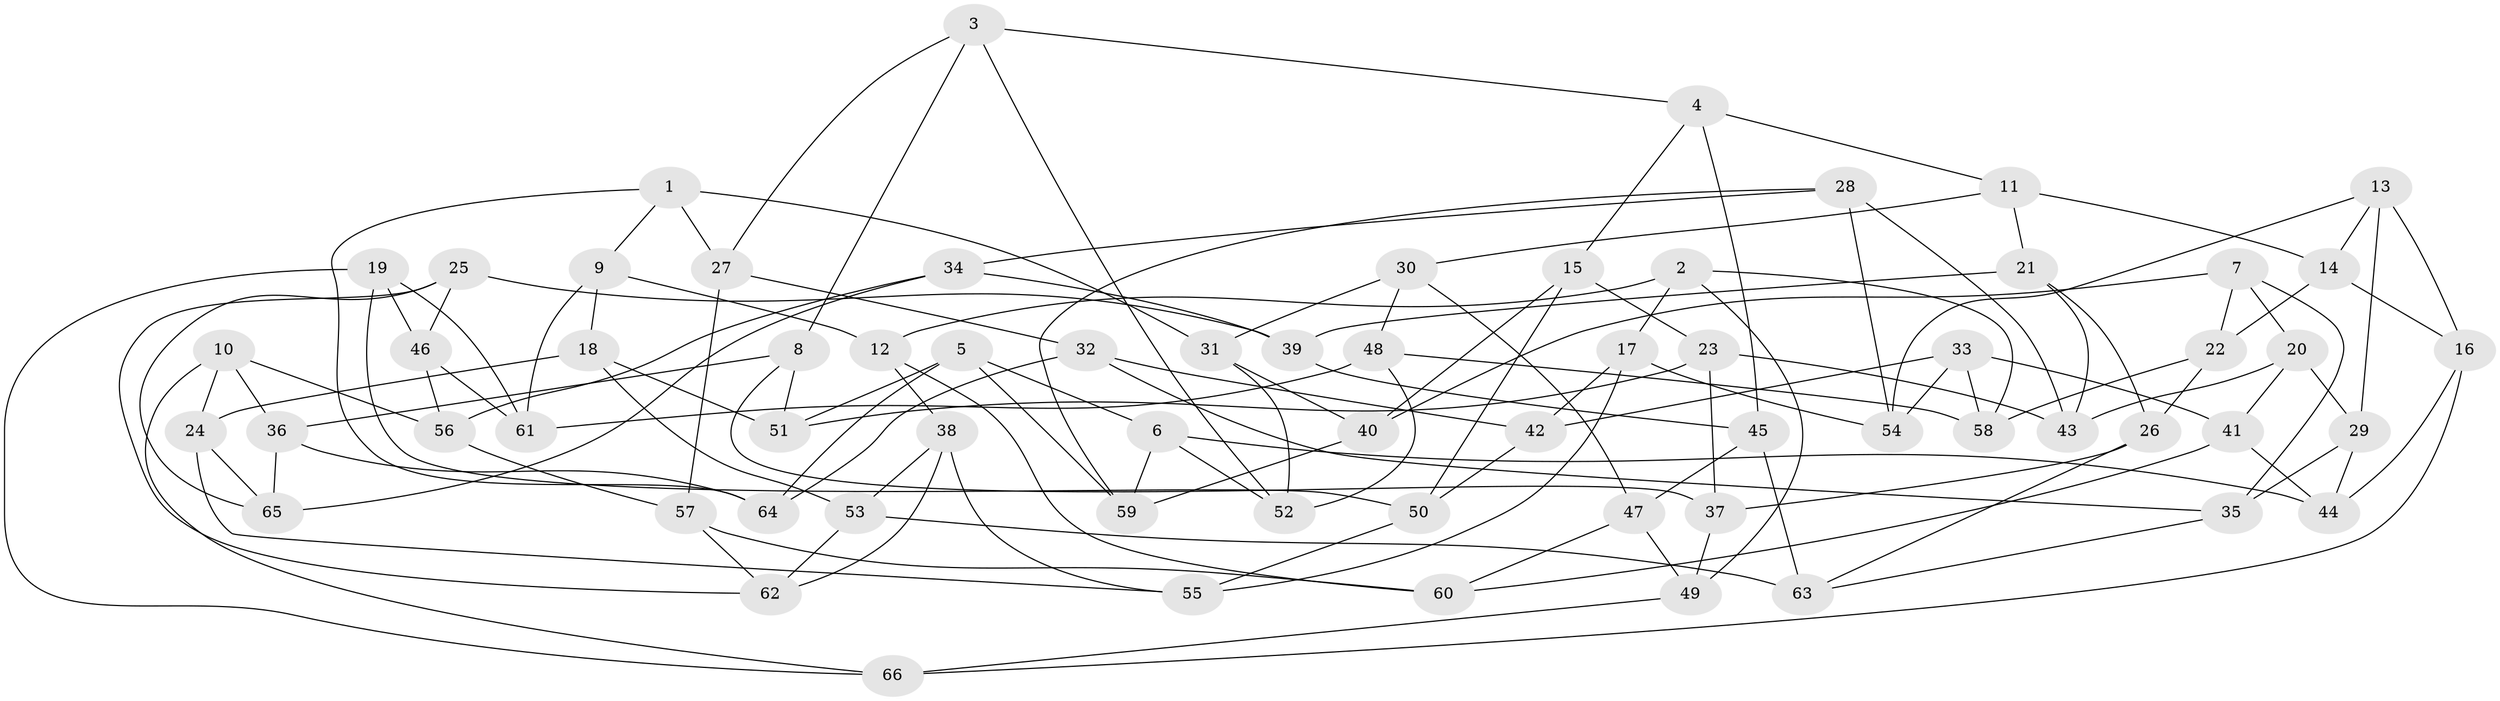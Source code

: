 // Generated by graph-tools (version 1.1) at 2025/27/03/09/25 03:27:02]
// undirected, 66 vertices, 132 edges
graph export_dot {
graph [start="1"]
  node [color=gray90,style=filled];
  1;
  2;
  3;
  4;
  5;
  6;
  7;
  8;
  9;
  10;
  11;
  12;
  13;
  14;
  15;
  16;
  17;
  18;
  19;
  20;
  21;
  22;
  23;
  24;
  25;
  26;
  27;
  28;
  29;
  30;
  31;
  32;
  33;
  34;
  35;
  36;
  37;
  38;
  39;
  40;
  41;
  42;
  43;
  44;
  45;
  46;
  47;
  48;
  49;
  50;
  51;
  52;
  53;
  54;
  55;
  56;
  57;
  58;
  59;
  60;
  61;
  62;
  63;
  64;
  65;
  66;
  1 -- 64;
  1 -- 31;
  1 -- 27;
  1 -- 9;
  2 -- 17;
  2 -- 58;
  2 -- 12;
  2 -- 49;
  3 -- 52;
  3 -- 4;
  3 -- 8;
  3 -- 27;
  4 -- 45;
  4 -- 15;
  4 -- 11;
  5 -- 59;
  5 -- 51;
  5 -- 64;
  5 -- 6;
  6 -- 59;
  6 -- 52;
  6 -- 44;
  7 -- 35;
  7 -- 20;
  7 -- 22;
  7 -- 40;
  8 -- 51;
  8 -- 36;
  8 -- 37;
  9 -- 18;
  9 -- 12;
  9 -- 61;
  10 -- 56;
  10 -- 36;
  10 -- 24;
  10 -- 66;
  11 -- 14;
  11 -- 21;
  11 -- 30;
  12 -- 38;
  12 -- 60;
  13 -- 16;
  13 -- 29;
  13 -- 54;
  13 -- 14;
  14 -- 22;
  14 -- 16;
  15 -- 40;
  15 -- 50;
  15 -- 23;
  16 -- 44;
  16 -- 66;
  17 -- 54;
  17 -- 42;
  17 -- 55;
  18 -- 51;
  18 -- 53;
  18 -- 24;
  19 -- 61;
  19 -- 66;
  19 -- 46;
  19 -- 50;
  20 -- 41;
  20 -- 29;
  20 -- 43;
  21 -- 39;
  21 -- 26;
  21 -- 43;
  22 -- 58;
  22 -- 26;
  23 -- 43;
  23 -- 51;
  23 -- 37;
  24 -- 65;
  24 -- 55;
  25 -- 46;
  25 -- 65;
  25 -- 39;
  25 -- 62;
  26 -- 37;
  26 -- 63;
  27 -- 32;
  27 -- 57;
  28 -- 59;
  28 -- 54;
  28 -- 43;
  28 -- 34;
  29 -- 44;
  29 -- 35;
  30 -- 31;
  30 -- 48;
  30 -- 47;
  31 -- 52;
  31 -- 40;
  32 -- 35;
  32 -- 64;
  32 -- 42;
  33 -- 54;
  33 -- 42;
  33 -- 41;
  33 -- 58;
  34 -- 39;
  34 -- 65;
  34 -- 56;
  35 -- 63;
  36 -- 65;
  36 -- 64;
  37 -- 49;
  38 -- 62;
  38 -- 53;
  38 -- 55;
  39 -- 45;
  40 -- 59;
  41 -- 44;
  41 -- 60;
  42 -- 50;
  45 -- 47;
  45 -- 63;
  46 -- 61;
  46 -- 56;
  47 -- 60;
  47 -- 49;
  48 -- 52;
  48 -- 61;
  48 -- 58;
  49 -- 66;
  50 -- 55;
  53 -- 63;
  53 -- 62;
  56 -- 57;
  57 -- 60;
  57 -- 62;
}
